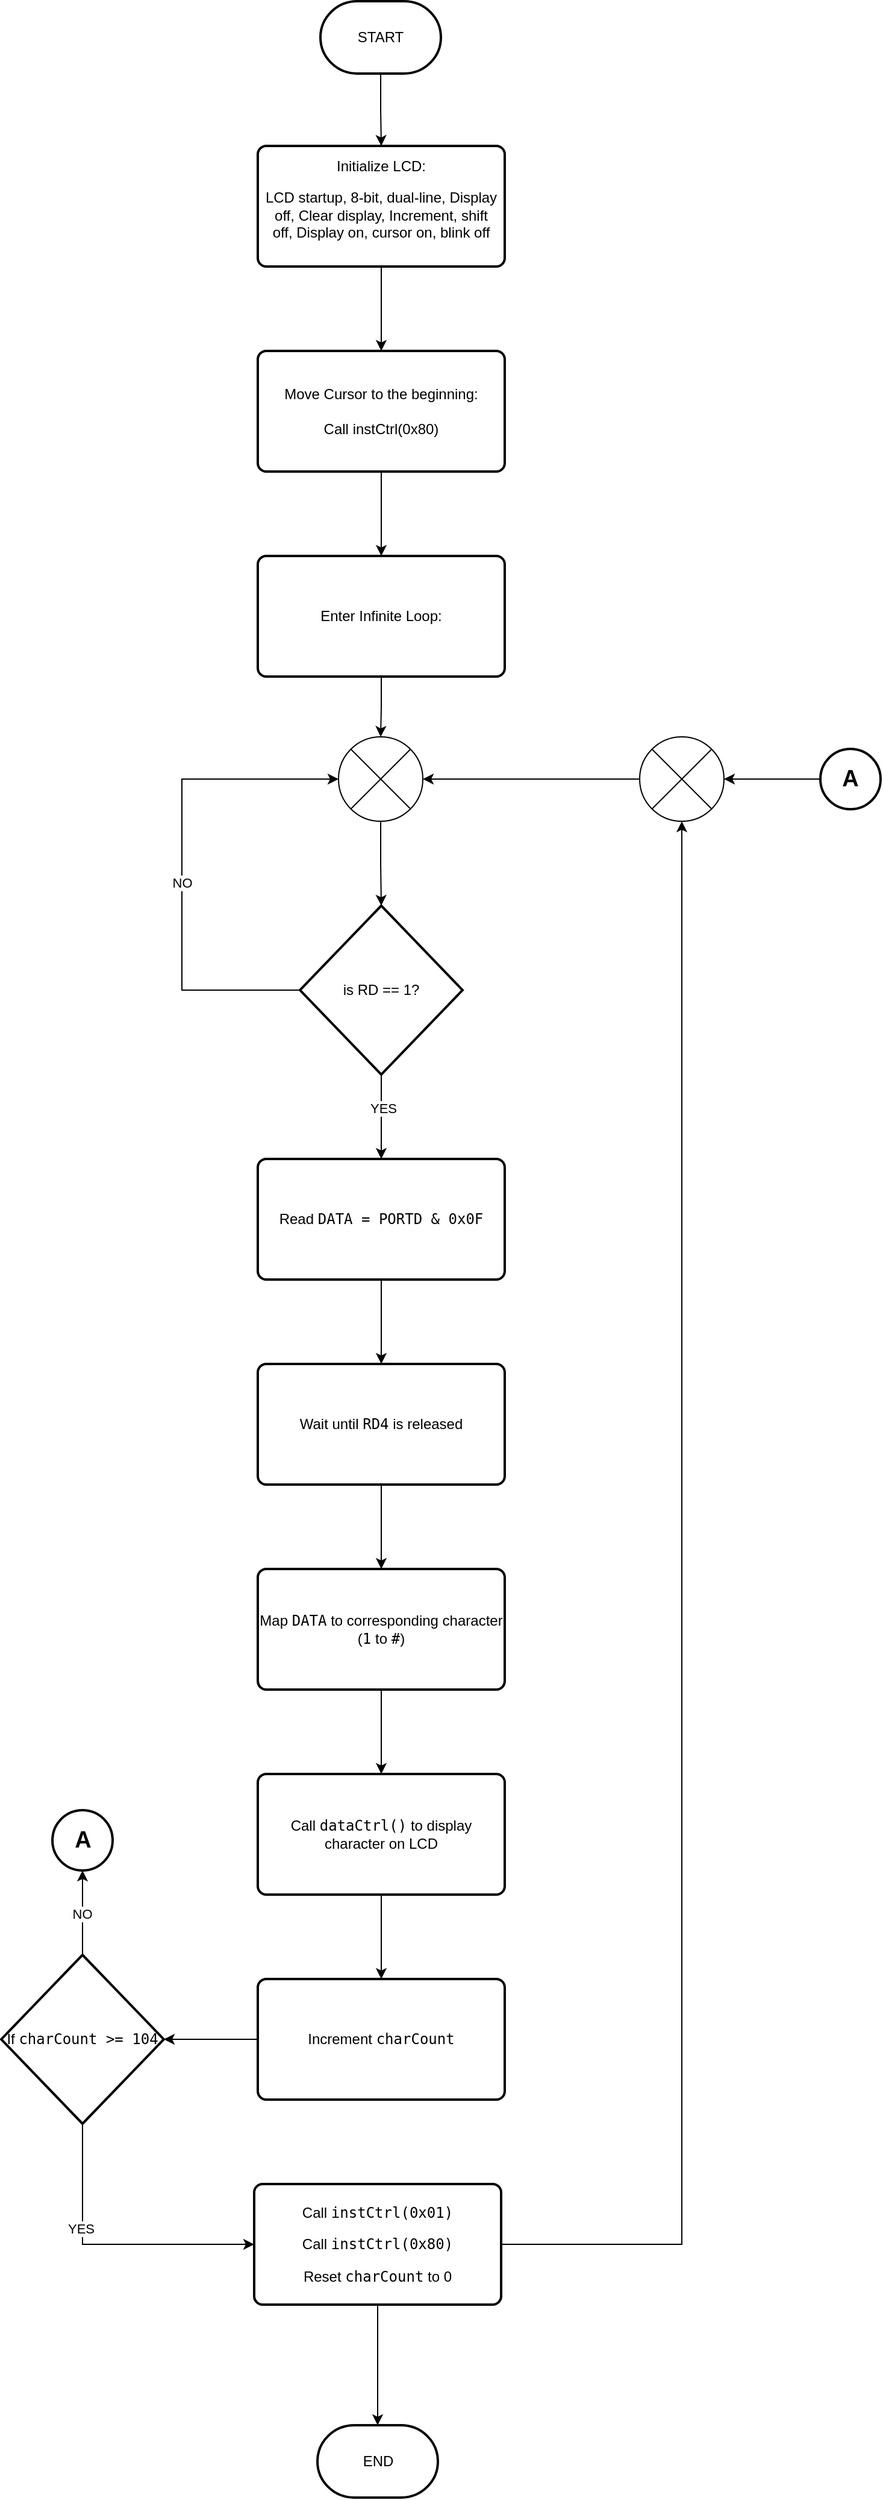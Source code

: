 <mxfile version="26.0.12">
  <diagram name="Page-1" id="87hcf9uPcxuN3vnRondj">
    <mxGraphModel dx="1434" dy="738" grid="1" gridSize="10" guides="1" tooltips="1" connect="1" arrows="1" fold="1" page="1" pageScale="1" pageWidth="850" pageHeight="1100" math="0" shadow="0">
      <root>
        <mxCell id="0" />
        <mxCell id="1" parent="0" />
        <mxCell id="8jLizTCmpMOPEbCXD5Jq-8" style="edgeStyle=orthogonalEdgeStyle;rounded=0;orthogonalLoop=1;jettySize=auto;html=1;entryX=0.5;entryY=0;entryDx=0;entryDy=0;" edge="1" parent="1" source="8jLizTCmpMOPEbCXD5Jq-1" target="8jLizTCmpMOPEbCXD5Jq-2">
          <mxGeometry relative="1" as="geometry" />
        </mxCell>
        <mxCell id="8jLizTCmpMOPEbCXD5Jq-1" value="START" style="strokeWidth=2;html=1;shape=mxgraph.flowchart.terminator;whiteSpace=wrap;" vertex="1" parent="1">
          <mxGeometry x="375" y="40" width="100" height="60" as="geometry" />
        </mxCell>
        <mxCell id="8jLizTCmpMOPEbCXD5Jq-9" style="edgeStyle=orthogonalEdgeStyle;rounded=0;orthogonalLoop=1;jettySize=auto;html=1;entryX=0.5;entryY=0;entryDx=0;entryDy=0;" edge="1" parent="1" source="8jLizTCmpMOPEbCXD5Jq-2" target="8jLizTCmpMOPEbCXD5Jq-7">
          <mxGeometry relative="1" as="geometry" />
        </mxCell>
        <mxCell id="8jLizTCmpMOPEbCXD5Jq-2" value="Initialize LCD:&lt;br&gt;&lt;p data-pm-slice=&quot;1 1 [&amp;quot;list&amp;quot;,{&amp;quot;spread&amp;quot;:false,&amp;quot;start&amp;quot;:176,&amp;quot;end&amp;quot;:462},&amp;quot;regular_list_item&amp;quot;,{&amp;quot;start&amp;quot;:176,&amp;quot;end&amp;quot;:209}]&quot;&gt;LCD startup,&amp;nbsp;&lt;span style=&quot;background-color: transparent; color: light-dark(rgb(0, 0, 0), rgb(255, 255, 255));&quot;&gt;8-bit, dual-line,&amp;nbsp;&lt;/span&gt;&lt;span style=&quot;background-color: transparent; color: light-dark(rgb(0, 0, 0), rgb(255, 255, 255));&quot;&gt;Display off,&amp;nbsp;&lt;/span&gt;&lt;span style=&quot;background-color: transparent; color: light-dark(rgb(0, 0, 0), rgb(255, 255, 255));&quot;&gt;Clear display,&amp;nbsp;&lt;/span&gt;&lt;span style=&quot;background-color: transparent; color: light-dark(rgb(0, 0, 0), rgb(255, 255, 255));&quot;&gt;Increment, shift off,&amp;nbsp;&lt;/span&gt;&lt;span style=&quot;background-color: transparent; color: light-dark(rgb(0, 0, 0), rgb(255, 255, 255));&quot;&gt;Display on, cursor on, blink off&lt;/span&gt;&lt;/p&gt;" style="rounded=1;whiteSpace=wrap;html=1;absoluteArcSize=1;arcSize=14;strokeWidth=2;" vertex="1" parent="1">
          <mxGeometry x="323" y="160" width="205" height="100" as="geometry" />
        </mxCell>
        <mxCell id="8jLizTCmpMOPEbCXD5Jq-12" style="edgeStyle=orthogonalEdgeStyle;rounded=0;orthogonalLoop=1;jettySize=auto;html=1;entryX=0.5;entryY=0;entryDx=0;entryDy=0;" edge="1" parent="1" source="8jLizTCmpMOPEbCXD5Jq-7" target="8jLizTCmpMOPEbCXD5Jq-11">
          <mxGeometry relative="1" as="geometry" />
        </mxCell>
        <mxCell id="8jLizTCmpMOPEbCXD5Jq-7" value="Move Cursor to the beginning:&lt;br&gt;&lt;br&gt;Call&amp;nbsp;&lt;span style=&quot;background-color: transparent; color: light-dark(rgb(0, 0, 0), rgb(255, 255, 255));&quot;&gt;instCtrl(0x80)&lt;/span&gt;" style="rounded=1;whiteSpace=wrap;html=1;absoluteArcSize=1;arcSize=14;strokeWidth=2;" vertex="1" parent="1">
          <mxGeometry x="323" y="330" width="205" height="100" as="geometry" />
        </mxCell>
        <mxCell id="8jLizTCmpMOPEbCXD5Jq-11" value="Enter Infinite Loop:" style="rounded=1;whiteSpace=wrap;html=1;absoluteArcSize=1;arcSize=14;strokeWidth=2;" vertex="1" parent="1">
          <mxGeometry x="323" y="500" width="205" height="100" as="geometry" />
        </mxCell>
        <mxCell id="8jLizTCmpMOPEbCXD5Jq-13" value="" style="verticalLabelPosition=bottom;verticalAlign=top;html=1;shape=mxgraph.flowchart.or;" vertex="1" parent="1">
          <mxGeometry x="390" y="650" width="70" height="70" as="geometry" />
        </mxCell>
        <mxCell id="8jLizTCmpMOPEbCXD5Jq-20" style="edgeStyle=orthogonalEdgeStyle;rounded=0;orthogonalLoop=1;jettySize=auto;html=1;entryX=0.5;entryY=0;entryDx=0;entryDy=0;" edge="1" parent="1" source="8jLizTCmpMOPEbCXD5Jq-14" target="8jLizTCmpMOPEbCXD5Jq-19">
          <mxGeometry relative="1" as="geometry" />
        </mxCell>
        <mxCell id="8jLizTCmpMOPEbCXD5Jq-21" value="YES" style="edgeLabel;html=1;align=center;verticalAlign=middle;resizable=0;points=[];" vertex="1" connectable="0" parent="8jLizTCmpMOPEbCXD5Jq-20">
          <mxGeometry x="-0.2" y="1" relative="1" as="geometry">
            <mxPoint as="offset" />
          </mxGeometry>
        </mxCell>
        <mxCell id="8jLizTCmpMOPEbCXD5Jq-14" value="is RD == 1?" style="strokeWidth=2;html=1;shape=mxgraph.flowchart.decision;whiteSpace=wrap;" vertex="1" parent="1">
          <mxGeometry x="358" y="790" width="135" height="140" as="geometry" />
        </mxCell>
        <mxCell id="8jLizTCmpMOPEbCXD5Jq-15" style="edgeStyle=orthogonalEdgeStyle;rounded=0;orthogonalLoop=1;jettySize=auto;html=1;entryX=0;entryY=0.5;entryDx=0;entryDy=0;entryPerimeter=0;" edge="1" parent="1" source="8jLizTCmpMOPEbCXD5Jq-14" target="8jLizTCmpMOPEbCXD5Jq-13">
          <mxGeometry relative="1" as="geometry">
            <Array as="points">
              <mxPoint x="260" y="860" />
              <mxPoint x="260" y="685" />
            </Array>
          </mxGeometry>
        </mxCell>
        <mxCell id="8jLizTCmpMOPEbCXD5Jq-16" value="NO" style="edgeLabel;html=1;align=center;verticalAlign=middle;resizable=0;points=[];" vertex="1" connectable="0" parent="8jLizTCmpMOPEbCXD5Jq-15">
          <mxGeometry x="-0.072" relative="1" as="geometry">
            <mxPoint as="offset" />
          </mxGeometry>
        </mxCell>
        <mxCell id="8jLizTCmpMOPEbCXD5Jq-17" style="edgeStyle=orthogonalEdgeStyle;rounded=0;orthogonalLoop=1;jettySize=auto;html=1;entryX=0.5;entryY=0;entryDx=0;entryDy=0;entryPerimeter=0;" edge="1" parent="1" source="8jLizTCmpMOPEbCXD5Jq-11" target="8jLizTCmpMOPEbCXD5Jq-13">
          <mxGeometry relative="1" as="geometry" />
        </mxCell>
        <mxCell id="8jLizTCmpMOPEbCXD5Jq-18" style="edgeStyle=orthogonalEdgeStyle;rounded=0;orthogonalLoop=1;jettySize=auto;html=1;entryX=0.5;entryY=0;entryDx=0;entryDy=0;entryPerimeter=0;" edge="1" parent="1" source="8jLizTCmpMOPEbCXD5Jq-13" target="8jLizTCmpMOPEbCXD5Jq-14">
          <mxGeometry relative="1" as="geometry" />
        </mxCell>
        <mxCell id="8jLizTCmpMOPEbCXD5Jq-23" style="edgeStyle=orthogonalEdgeStyle;rounded=0;orthogonalLoop=1;jettySize=auto;html=1;entryX=0.5;entryY=0;entryDx=0;entryDy=0;" edge="1" parent="1" source="8jLizTCmpMOPEbCXD5Jq-19" target="8jLizTCmpMOPEbCXD5Jq-22">
          <mxGeometry relative="1" as="geometry" />
        </mxCell>
        <mxCell id="8jLizTCmpMOPEbCXD5Jq-19" value="&lt;p data-pm-slice=&quot;1 1 [&amp;quot;list&amp;quot;,{&amp;quot;spread&amp;quot;:false,&amp;quot;start&amp;quot;:610,&amp;quot;end&amp;quot;:1277},&amp;quot;regular_list_item&amp;quot;,{&amp;quot;start&amp;quot;:610,&amp;quot;end&amp;quot;:1277},&amp;quot;list&amp;quot;,{&amp;quot;spread&amp;quot;:false,&amp;quot;start&amp;quot;:661,&amp;quot;end&amp;quot;:1277},&amp;quot;regular_list_item&amp;quot;,{&amp;quot;start&amp;quot;:661,&amp;quot;end&amp;quot;:1277},&amp;quot;list&amp;quot;,{&amp;quot;spread&amp;quot;:false,&amp;quot;start&amp;quot;:675,&amp;quot;end&amp;quot;:1277},&amp;quot;regular_list_item&amp;quot;,{&amp;quot;start&amp;quot;:675,&amp;quot;end&amp;quot;:731}]&quot;&gt;Read &lt;code&gt;DATA = PORTD &amp;amp; 0x0F&lt;/code&gt;&lt;/p&gt;" style="rounded=1;whiteSpace=wrap;html=1;absoluteArcSize=1;arcSize=14;strokeWidth=2;" vertex="1" parent="1">
          <mxGeometry x="323" y="1000" width="205" height="100" as="geometry" />
        </mxCell>
        <mxCell id="8jLizTCmpMOPEbCXD5Jq-25" style="edgeStyle=orthogonalEdgeStyle;rounded=0;orthogonalLoop=1;jettySize=auto;html=1;entryX=0.5;entryY=0;entryDx=0;entryDy=0;" edge="1" parent="1" source="8jLizTCmpMOPEbCXD5Jq-22" target="8jLizTCmpMOPEbCXD5Jq-24">
          <mxGeometry relative="1" as="geometry" />
        </mxCell>
        <mxCell id="8jLizTCmpMOPEbCXD5Jq-22" value="&lt;p data-pm-slice=&quot;1 1 [&amp;quot;list&amp;quot;,{&amp;quot;spread&amp;quot;:false,&amp;quot;start&amp;quot;:610,&amp;quot;end&amp;quot;:1277},&amp;quot;regular_list_item&amp;quot;,{&amp;quot;start&amp;quot;:610,&amp;quot;end&amp;quot;:1277},&amp;quot;list&amp;quot;,{&amp;quot;spread&amp;quot;:false,&amp;quot;start&amp;quot;:661,&amp;quot;end&amp;quot;:1277},&amp;quot;regular_list_item&amp;quot;,{&amp;quot;start&amp;quot;:661,&amp;quot;end&amp;quot;:1277},&amp;quot;list&amp;quot;,{&amp;quot;spread&amp;quot;:false,&amp;quot;start&amp;quot;:675,&amp;quot;end&amp;quot;:1277},&amp;quot;regular_list_item&amp;quot;,{&amp;quot;start&amp;quot;:736,&amp;quot;end&amp;quot;:794}]&quot;&gt;Wait until &lt;code&gt;RD4&lt;/code&gt; is released&lt;/p&gt;" style="rounded=1;whiteSpace=wrap;html=1;absoluteArcSize=1;arcSize=14;strokeWidth=2;" vertex="1" parent="1">
          <mxGeometry x="323" y="1170" width="205" height="100" as="geometry" />
        </mxCell>
        <mxCell id="8jLizTCmpMOPEbCXD5Jq-27" style="edgeStyle=orthogonalEdgeStyle;rounded=0;orthogonalLoop=1;jettySize=auto;html=1;entryX=0.5;entryY=0;entryDx=0;entryDy=0;" edge="1" parent="1" source="8jLizTCmpMOPEbCXD5Jq-24" target="8jLizTCmpMOPEbCXD5Jq-26">
          <mxGeometry relative="1" as="geometry" />
        </mxCell>
        <mxCell id="8jLizTCmpMOPEbCXD5Jq-24" value="&lt;p data-pm-slice=&quot;1 1 [&amp;quot;list&amp;quot;,{&amp;quot;spread&amp;quot;:false,&amp;quot;start&amp;quot;:610,&amp;quot;end&amp;quot;:1277},&amp;quot;regular_list_item&amp;quot;,{&amp;quot;start&amp;quot;:610,&amp;quot;end&amp;quot;:1277},&amp;quot;list&amp;quot;,{&amp;quot;spread&amp;quot;:false,&amp;quot;start&amp;quot;:661,&amp;quot;end&amp;quot;:1277},&amp;quot;regular_list_item&amp;quot;,{&amp;quot;start&amp;quot;:661,&amp;quot;end&amp;quot;:1277},&amp;quot;list&amp;quot;,{&amp;quot;spread&amp;quot;:false,&amp;quot;start&amp;quot;:675,&amp;quot;end&amp;quot;:1277},&amp;quot;regular_list_item&amp;quot;,{&amp;quot;start&amp;quot;:799,&amp;quot;end&amp;quot;:879}]&quot;&gt;Map &lt;code&gt;DATA&lt;/code&gt; to corresponding character (&lt;code&gt;1&lt;/code&gt; to &lt;code&gt;#&lt;/code&gt;)&lt;/p&gt;" style="rounded=1;whiteSpace=wrap;html=1;absoluteArcSize=1;arcSize=14;strokeWidth=2;" vertex="1" parent="1">
          <mxGeometry x="323" y="1340" width="205" height="100" as="geometry" />
        </mxCell>
        <mxCell id="8jLizTCmpMOPEbCXD5Jq-29" style="edgeStyle=orthogonalEdgeStyle;rounded=0;orthogonalLoop=1;jettySize=auto;html=1;" edge="1" parent="1" source="8jLizTCmpMOPEbCXD5Jq-26" target="8jLizTCmpMOPEbCXD5Jq-28">
          <mxGeometry relative="1" as="geometry" />
        </mxCell>
        <mxCell id="8jLizTCmpMOPEbCXD5Jq-26" value="&lt;p data-pm-slice=&quot;1 1 [&amp;quot;list&amp;quot;,{&amp;quot;spread&amp;quot;:false,&amp;quot;start&amp;quot;:610,&amp;quot;end&amp;quot;:1277},&amp;quot;regular_list_item&amp;quot;,{&amp;quot;start&amp;quot;:610,&amp;quot;end&amp;quot;:1277},&amp;quot;list&amp;quot;,{&amp;quot;spread&amp;quot;:false,&amp;quot;start&amp;quot;:661,&amp;quot;end&amp;quot;:1277},&amp;quot;regular_list_item&amp;quot;,{&amp;quot;start&amp;quot;:661,&amp;quot;end&amp;quot;:1277},&amp;quot;list&amp;quot;,{&amp;quot;spread&amp;quot;:false,&amp;quot;start&amp;quot;:675,&amp;quot;end&amp;quot;:1277},&amp;quot;regular_list_item&amp;quot;,{&amp;quot;start&amp;quot;:884,&amp;quot;end&amp;quot;:959}]&quot;&gt;Call &lt;code&gt;dataCtrl()&lt;/code&gt; to display character on LCD&lt;/p&gt;" style="rounded=1;whiteSpace=wrap;html=1;absoluteArcSize=1;arcSize=14;strokeWidth=2;" vertex="1" parent="1">
          <mxGeometry x="323" y="1510" width="205" height="100" as="geometry" />
        </mxCell>
        <mxCell id="8jLizTCmpMOPEbCXD5Jq-28" value="&lt;p data-pm-slice=&quot;1 1 [&amp;quot;list&amp;quot;,{&amp;quot;spread&amp;quot;:false,&amp;quot;start&amp;quot;:610,&amp;quot;end&amp;quot;:1277},&amp;quot;regular_list_item&amp;quot;,{&amp;quot;start&amp;quot;:610,&amp;quot;end&amp;quot;:1277},&amp;quot;list&amp;quot;,{&amp;quot;spread&amp;quot;:false,&amp;quot;start&amp;quot;:661,&amp;quot;end&amp;quot;:1277},&amp;quot;regular_list_item&amp;quot;,{&amp;quot;start&amp;quot;:661,&amp;quot;end&amp;quot;:1277},&amp;quot;list&amp;quot;,{&amp;quot;spread&amp;quot;:false,&amp;quot;start&amp;quot;:675,&amp;quot;end&amp;quot;:1277},&amp;quot;regular_list_item&amp;quot;,{&amp;quot;start&amp;quot;:964,&amp;quot;end&amp;quot;:1015}]&quot;&gt;Increment &lt;code&gt;charCount&lt;/code&gt;&lt;/p&gt;" style="rounded=1;whiteSpace=wrap;html=1;absoluteArcSize=1;arcSize=14;strokeWidth=2;" vertex="1" parent="1">
          <mxGeometry x="323" y="1680" width="205" height="100" as="geometry" />
        </mxCell>
        <mxCell id="8jLizTCmpMOPEbCXD5Jq-51" style="edgeStyle=orthogonalEdgeStyle;rounded=0;orthogonalLoop=1;jettySize=auto;html=1;entryX=0;entryY=0.5;entryDx=0;entryDy=0;" edge="1" parent="1" source="8jLizTCmpMOPEbCXD5Jq-30" target="8jLizTCmpMOPEbCXD5Jq-33">
          <mxGeometry relative="1" as="geometry">
            <Array as="points">
              <mxPoint x="178" y="1900" />
            </Array>
          </mxGeometry>
        </mxCell>
        <mxCell id="8jLizTCmpMOPEbCXD5Jq-52" value="YES" style="edgeLabel;html=1;align=center;verticalAlign=middle;resizable=0;points=[];" vertex="1" connectable="0" parent="8jLizTCmpMOPEbCXD5Jq-51">
          <mxGeometry x="-0.282" y="-2" relative="1" as="geometry">
            <mxPoint as="offset" />
          </mxGeometry>
        </mxCell>
        <mxCell id="8jLizTCmpMOPEbCXD5Jq-30" value="&lt;p data-pm-slice=&quot;1 1 [&amp;quot;list&amp;quot;,{&amp;quot;spread&amp;quot;:false,&amp;quot;start&amp;quot;:610,&amp;quot;end&amp;quot;:1277},&amp;quot;regular_list_item&amp;quot;,{&amp;quot;start&amp;quot;:610,&amp;quot;end&amp;quot;:1277},&amp;quot;list&amp;quot;,{&amp;quot;spread&amp;quot;:false,&amp;quot;start&amp;quot;:661,&amp;quot;end&amp;quot;:1277},&amp;quot;regular_list_item&amp;quot;,{&amp;quot;start&amp;quot;:661,&amp;quot;end&amp;quot;:1277},&amp;quot;list&amp;quot;,{&amp;quot;spread&amp;quot;:false,&amp;quot;start&amp;quot;:675,&amp;quot;end&amp;quot;:1277},&amp;quot;regular_list_item&amp;quot;,{&amp;quot;start&amp;quot;:1020,&amp;quot;end&amp;quot;:1277}]&quot;&gt;If &lt;code&gt;charCount &amp;gt;= 104&lt;/code&gt;&lt;/p&gt;" style="strokeWidth=2;html=1;shape=mxgraph.flowchart.decision;whiteSpace=wrap;" vertex="1" parent="1">
          <mxGeometry x="110" y="1660" width="135" height="140" as="geometry" />
        </mxCell>
        <mxCell id="8jLizTCmpMOPEbCXD5Jq-31" style="edgeStyle=orthogonalEdgeStyle;rounded=0;orthogonalLoop=1;jettySize=auto;html=1;entryX=1;entryY=0.5;entryDx=0;entryDy=0;entryPerimeter=0;" edge="1" parent="1" source="8jLizTCmpMOPEbCXD5Jq-28" target="8jLizTCmpMOPEbCXD5Jq-30">
          <mxGeometry relative="1" as="geometry" />
        </mxCell>
        <mxCell id="8jLizTCmpMOPEbCXD5Jq-33" value="&lt;p data-pm-slice=&quot;1 1 [&amp;quot;list&amp;quot;,{&amp;quot;spread&amp;quot;:false,&amp;quot;start&amp;quot;:610,&amp;quot;end&amp;quot;:1277},&amp;quot;regular_list_item&amp;quot;,{&amp;quot;start&amp;quot;:610,&amp;quot;end&amp;quot;:1277},&amp;quot;list&amp;quot;,{&amp;quot;spread&amp;quot;:false,&amp;quot;start&amp;quot;:661,&amp;quot;end&amp;quot;:1277},&amp;quot;regular_list_item&amp;quot;,{&amp;quot;start&amp;quot;:661,&amp;quot;end&amp;quot;:1277},&amp;quot;list&amp;quot;,{&amp;quot;spread&amp;quot;:false,&amp;quot;start&amp;quot;:675,&amp;quot;end&amp;quot;:1277},&amp;quot;regular_list_item&amp;quot;,{&amp;quot;start&amp;quot;:1020,&amp;quot;end&amp;quot;:1277},&amp;quot;list&amp;quot;,{&amp;quot;spread&amp;quot;:false,&amp;quot;start&amp;quot;:1078,&amp;quot;end&amp;quot;:1277},&amp;quot;regular_list_item&amp;quot;,{&amp;quot;start&amp;quot;:1078,&amp;quot;end&amp;quot;:1145}]&quot;&gt;Call &lt;code&gt;instCtrl(0x01)&lt;br&gt;&lt;/code&gt;&lt;/p&gt;&lt;p data-pm-slice=&quot;1 1 [&amp;quot;list&amp;quot;,{&amp;quot;spread&amp;quot;:false,&amp;quot;start&amp;quot;:610,&amp;quot;end&amp;quot;:1277},&amp;quot;regular_list_item&amp;quot;,{&amp;quot;start&amp;quot;:610,&amp;quot;end&amp;quot;:1277},&amp;quot;list&amp;quot;,{&amp;quot;spread&amp;quot;:false,&amp;quot;start&amp;quot;:661,&amp;quot;end&amp;quot;:1277},&amp;quot;regular_list_item&amp;quot;,{&amp;quot;start&amp;quot;:661,&amp;quot;end&amp;quot;:1277},&amp;quot;list&amp;quot;,{&amp;quot;spread&amp;quot;:false,&amp;quot;start&amp;quot;:675,&amp;quot;end&amp;quot;:1277},&amp;quot;regular_list_item&amp;quot;,{&amp;quot;start&amp;quot;:1020,&amp;quot;end&amp;quot;:1277},&amp;quot;list&amp;quot;,{&amp;quot;spread&amp;quot;:false,&amp;quot;start&amp;quot;:1078,&amp;quot;end&amp;quot;:1277},&amp;quot;regular_list_item&amp;quot;,{&amp;quot;start&amp;quot;:1152,&amp;quot;end&amp;quot;:1218}]&quot;&gt;Call &lt;code&gt;instCtrl(0x80)&lt;br&gt;&lt;/code&gt;&lt;/p&gt;&lt;p data-pm-slice=&quot;1 1 [&amp;quot;list&amp;quot;,{&amp;quot;spread&amp;quot;:false,&amp;quot;start&amp;quot;:610,&amp;quot;end&amp;quot;:1277},&amp;quot;regular_list_item&amp;quot;,{&amp;quot;start&amp;quot;:610,&amp;quot;end&amp;quot;:1277},&amp;quot;list&amp;quot;,{&amp;quot;spread&amp;quot;:false,&amp;quot;start&amp;quot;:661,&amp;quot;end&amp;quot;:1277},&amp;quot;regular_list_item&amp;quot;,{&amp;quot;start&amp;quot;:661,&amp;quot;end&amp;quot;:1277},&amp;quot;list&amp;quot;,{&amp;quot;spread&amp;quot;:false,&amp;quot;start&amp;quot;:675,&amp;quot;end&amp;quot;:1277},&amp;quot;regular_list_item&amp;quot;,{&amp;quot;start&amp;quot;:1020,&amp;quot;end&amp;quot;:1277},&amp;quot;list&amp;quot;,{&amp;quot;spread&amp;quot;:false,&amp;quot;start&amp;quot;:1078,&amp;quot;end&amp;quot;:1277},&amp;quot;regular_list_item&amp;quot;,{&amp;quot;start&amp;quot;:1225,&amp;quot;end&amp;quot;:1277}]&quot;&gt;Reset &lt;code&gt;charCount&lt;/code&gt; to 0&lt;/p&gt;" style="rounded=1;whiteSpace=wrap;html=1;absoluteArcSize=1;arcSize=14;strokeWidth=2;" vertex="1" parent="1">
          <mxGeometry x="320" y="1850" width="205" height="100" as="geometry" />
        </mxCell>
        <mxCell id="8jLizTCmpMOPEbCXD5Jq-36" value="END" style="strokeWidth=2;html=1;shape=mxgraph.flowchart.terminator;whiteSpace=wrap;" vertex="1" parent="1">
          <mxGeometry x="372.5" y="2050" width="100" height="60" as="geometry" />
        </mxCell>
        <mxCell id="8jLizTCmpMOPEbCXD5Jq-41" value="" style="verticalLabelPosition=bottom;verticalAlign=top;html=1;shape=mxgraph.flowchart.or;" vertex="1" parent="1">
          <mxGeometry x="640" y="650" width="70" height="70" as="geometry" />
        </mxCell>
        <mxCell id="8jLizTCmpMOPEbCXD5Jq-42" style="edgeStyle=orthogonalEdgeStyle;rounded=0;orthogonalLoop=1;jettySize=auto;html=1;entryX=1;entryY=0.5;entryDx=0;entryDy=0;entryPerimeter=0;" edge="1" parent="1" source="8jLizTCmpMOPEbCXD5Jq-41" target="8jLizTCmpMOPEbCXD5Jq-13">
          <mxGeometry relative="1" as="geometry" />
        </mxCell>
        <mxCell id="8jLizTCmpMOPEbCXD5Jq-43" style="edgeStyle=orthogonalEdgeStyle;rounded=0;orthogonalLoop=1;jettySize=auto;html=1;entryX=0.5;entryY=1;entryDx=0;entryDy=0;entryPerimeter=0;" edge="1" parent="1" source="8jLizTCmpMOPEbCXD5Jq-33" target="8jLizTCmpMOPEbCXD5Jq-41">
          <mxGeometry relative="1" as="geometry" />
        </mxCell>
        <mxCell id="8jLizTCmpMOPEbCXD5Jq-46" value="&lt;font style=&quot;font-size: 19px;&quot;&gt;&lt;b&gt;A&lt;/b&gt;&lt;/font&gt;" style="strokeWidth=2;html=1;shape=mxgraph.flowchart.start_2;whiteSpace=wrap;" vertex="1" parent="1">
          <mxGeometry x="152.5" y="1540" width="50" height="50" as="geometry" />
        </mxCell>
        <mxCell id="8jLizTCmpMOPEbCXD5Jq-47" style="edgeStyle=orthogonalEdgeStyle;rounded=0;orthogonalLoop=1;jettySize=auto;html=1;entryX=0.5;entryY=1;entryDx=0;entryDy=0;entryPerimeter=0;" edge="1" parent="1" source="8jLizTCmpMOPEbCXD5Jq-30" target="8jLizTCmpMOPEbCXD5Jq-46">
          <mxGeometry relative="1" as="geometry" />
        </mxCell>
        <mxCell id="8jLizTCmpMOPEbCXD5Jq-53" value="NO" style="edgeLabel;html=1;align=center;verticalAlign=middle;resizable=0;points=[];" vertex="1" connectable="0" parent="8jLizTCmpMOPEbCXD5Jq-47">
          <mxGeometry x="-0.029" y="2" relative="1" as="geometry">
            <mxPoint x="1" as="offset" />
          </mxGeometry>
        </mxCell>
        <mxCell id="8jLizTCmpMOPEbCXD5Jq-48" value="&lt;font style=&quot;font-size: 19px;&quot;&gt;&lt;b&gt;A&lt;/b&gt;&lt;/font&gt;" style="strokeWidth=2;html=1;shape=mxgraph.flowchart.start_2;whiteSpace=wrap;" vertex="1" parent="1">
          <mxGeometry x="790" y="660" width="50" height="50" as="geometry" />
        </mxCell>
        <mxCell id="8jLizTCmpMOPEbCXD5Jq-49" style="edgeStyle=orthogonalEdgeStyle;rounded=0;orthogonalLoop=1;jettySize=auto;html=1;entryX=1;entryY=0.5;entryDx=0;entryDy=0;entryPerimeter=0;" edge="1" parent="1" source="8jLizTCmpMOPEbCXD5Jq-48" target="8jLizTCmpMOPEbCXD5Jq-41">
          <mxGeometry relative="1" as="geometry" />
        </mxCell>
        <mxCell id="8jLizTCmpMOPEbCXD5Jq-50" style="edgeStyle=orthogonalEdgeStyle;rounded=0;orthogonalLoop=1;jettySize=auto;html=1;entryX=0.5;entryY=0;entryDx=0;entryDy=0;entryPerimeter=0;" edge="1" parent="1" source="8jLizTCmpMOPEbCXD5Jq-33" target="8jLizTCmpMOPEbCXD5Jq-36">
          <mxGeometry relative="1" as="geometry" />
        </mxCell>
      </root>
    </mxGraphModel>
  </diagram>
</mxfile>
